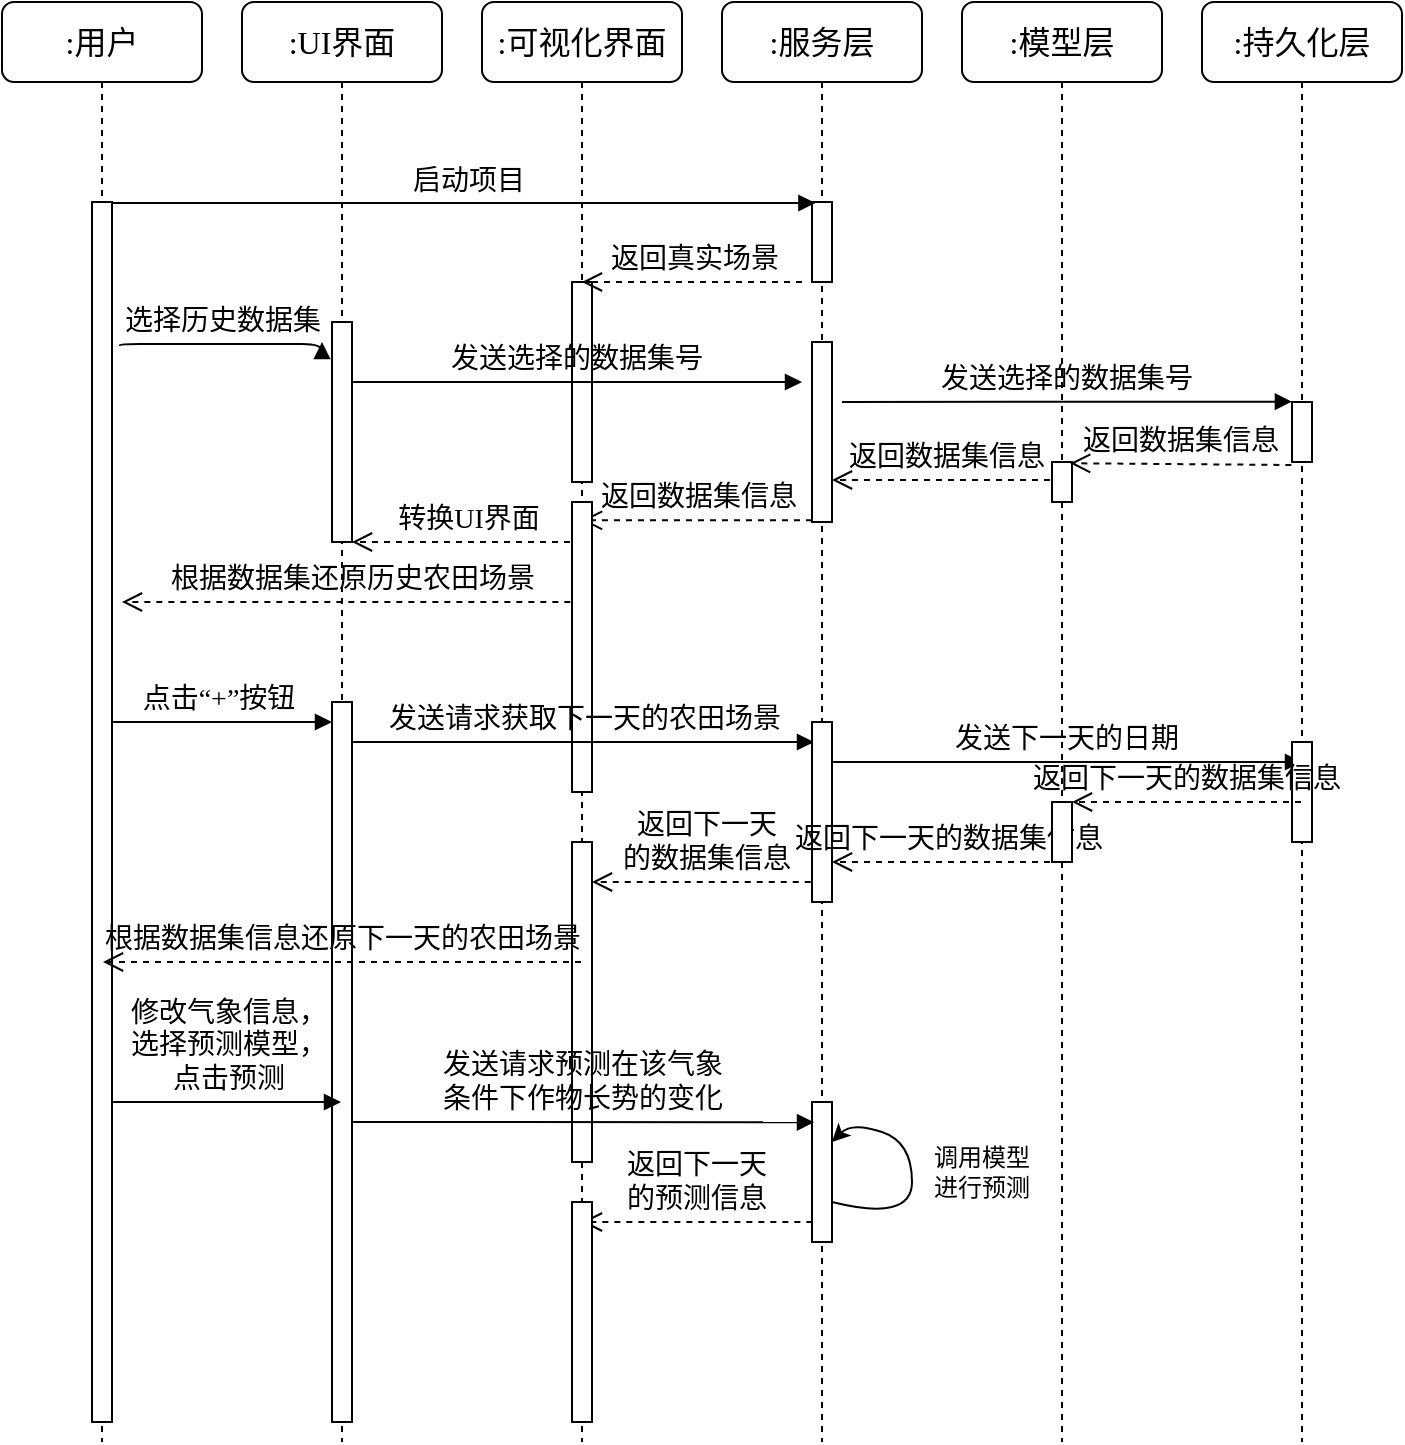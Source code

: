 <mxfile version="24.3.1" type="github">
  <diagram name="Page-1" id="13e1069c-82ec-6db2-03f1-153e76fe0fe0">
    <mxGraphModel dx="690" dy="398" grid="1" gridSize="10" guides="1" tooltips="1" connect="1" arrows="1" fold="1" page="1" pageScale="1" pageWidth="1100" pageHeight="850" background="none" math="0" shadow="0">
      <root>
        <mxCell id="0" />
        <mxCell id="1" parent="0" />
        <mxCell id="7baba1c4bc27f4b0-2" value="&lt;font style=&quot;font-size: 16px;&quot;&gt;:UI界面&lt;/font&gt;" style="shape=umlLifeline;perimeter=lifelinePerimeter;whiteSpace=wrap;html=1;container=1;collapsible=0;recursiveResize=0;outlineConnect=0;rounded=1;shadow=0;comic=0;labelBackgroundColor=none;strokeWidth=1;fontFamily=Verdana;fontSize=12;align=center;" parent="1" vertex="1">
          <mxGeometry x="240" y="80" width="100" height="720" as="geometry" />
        </mxCell>
        <mxCell id="7baba1c4bc27f4b0-10" value="" style="html=1;points=[];perimeter=orthogonalPerimeter;rounded=0;shadow=0;comic=0;labelBackgroundColor=none;strokeWidth=1;fontFamily=Verdana;fontSize=12;align=center;" parent="7baba1c4bc27f4b0-2" vertex="1">
          <mxGeometry x="45" y="160" width="10" height="110" as="geometry" />
        </mxCell>
        <mxCell id="tDSSOY3JjB5FIB1IRcV5-15" value="&lt;font style=&quot;font-size: 14px;&quot;&gt;转换UI界面&lt;/font&gt;" style="html=1;verticalAlign=bottom;endArrow=open;dashed=1;endSize=8;labelBackgroundColor=none;fontFamily=Verdana;fontSize=12;" edge="1" parent="7baba1c4bc27f4b0-2">
          <mxGeometry relative="1" as="geometry">
            <mxPoint x="55.004" y="270" as="targetPoint" />
            <mxPoint x="170" y="270" as="sourcePoint" />
          </mxGeometry>
        </mxCell>
        <mxCell id="tDSSOY3JjB5FIB1IRcV5-16" value="&lt;span style=&quot;font-size: 14px;&quot;&gt;根据数据集还原历史农田场景&lt;/span&gt;" style="html=1;verticalAlign=bottom;endArrow=open;dashed=1;endSize=8;labelBackgroundColor=none;fontFamily=Verdana;fontSize=12;" edge="1" parent="7baba1c4bc27f4b0-2">
          <mxGeometry relative="1" as="geometry">
            <mxPoint x="-60" y="300" as="targetPoint" />
            <mxPoint x="170.17" y="300" as="sourcePoint" />
          </mxGeometry>
        </mxCell>
        <mxCell id="tDSSOY3JjB5FIB1IRcV5-17" value="" style="html=1;points=[];perimeter=orthogonalPerimeter;rounded=0;shadow=0;comic=0;labelBackgroundColor=none;strokeWidth=1;fontFamily=Verdana;fontSize=12;align=center;" vertex="1" parent="7baba1c4bc27f4b0-2">
          <mxGeometry x="45" y="350" width="10" height="360" as="geometry" />
        </mxCell>
        <mxCell id="7baba1c4bc27f4b0-23" value="&lt;font style=&quot;font-size: 14px;&quot;&gt;点击“+”按钮&lt;/font&gt;" style="html=1;verticalAlign=bottom;endArrow=block;labelBackgroundColor=none;fontFamily=Verdana;fontSize=12;" parent="7baba1c4bc27f4b0-2" edge="1">
          <mxGeometry relative="1" as="geometry">
            <mxPoint x="-69.5" y="360" as="sourcePoint" />
            <mxPoint x="45" y="360" as="targetPoint" />
          </mxGeometry>
        </mxCell>
        <mxCell id="7baba1c4bc27f4b0-3" value="&lt;font style=&quot;font-size: 16px;&quot;&gt;:可视化界面&lt;/font&gt;" style="shape=umlLifeline;perimeter=lifelinePerimeter;whiteSpace=wrap;html=1;container=1;collapsible=0;recursiveResize=0;outlineConnect=0;rounded=1;shadow=0;comic=0;labelBackgroundColor=none;strokeWidth=1;fontFamily=Verdana;fontSize=12;align=center;" parent="1" vertex="1">
          <mxGeometry x="360" y="80" width="100" height="720" as="geometry" />
        </mxCell>
        <mxCell id="7baba1c4bc27f4b0-13" value="" style="html=1;points=[];perimeter=orthogonalPerimeter;rounded=0;shadow=0;comic=0;labelBackgroundColor=none;strokeWidth=1;fontFamily=Verdana;fontSize=12;align=center;" parent="7baba1c4bc27f4b0-3" vertex="1">
          <mxGeometry x="45" y="140" width="10" height="100" as="geometry" />
        </mxCell>
        <mxCell id="tDSSOY3JjB5FIB1IRcV5-13" value="&lt;font style=&quot;font-size: 14px;&quot;&gt;返回数据集信息&lt;/font&gt;" style="html=1;verticalAlign=bottom;endArrow=open;dashed=1;endSize=8;exitX=0;exitY=0.95;labelBackgroundColor=none;fontFamily=Verdana;fontSize=12;" edge="1" parent="7baba1c4bc27f4b0-3">
          <mxGeometry relative="1" as="geometry">
            <mxPoint x="50.024" y="259.17" as="targetPoint" />
            <mxPoint x="165" y="259.17" as="sourcePoint" />
          </mxGeometry>
        </mxCell>
        <mxCell id="tDSSOY3JjB5FIB1IRcV5-25" value="" style="html=1;points=[];perimeter=orthogonalPerimeter;rounded=0;shadow=0;comic=0;labelBackgroundColor=none;strokeWidth=1;fontFamily=Verdana;fontSize=12;align=center;" vertex="1" parent="7baba1c4bc27f4b0-3">
          <mxGeometry x="45" y="420" width="10" height="160" as="geometry" />
        </mxCell>
        <mxCell id="tDSSOY3JjB5FIB1IRcV5-24" value="&lt;span style=&quot;font-size: 14px;&quot;&gt;返回下一天&lt;/span&gt;&lt;div&gt;&lt;span style=&quot;font-size: 14px;&quot;&gt;的数据集信息&lt;/span&gt;&lt;/div&gt;" style="html=1;verticalAlign=bottom;endArrow=open;dashed=1;endSize=8;labelBackgroundColor=none;fontFamily=Verdana;fontSize=12;" edge="1" parent="7baba1c4bc27f4b0-3">
          <mxGeometry x="0.004" relative="1" as="geometry">
            <mxPoint x="55.0" y="440" as="targetPoint" />
            <mxPoint x="170.36" y="440" as="sourcePoint" />
            <mxPoint as="offset" />
          </mxGeometry>
        </mxCell>
        <mxCell id="tDSSOY3JjB5FIB1IRcV5-30" value="" style="html=1;points=[];perimeter=orthogonalPerimeter;rounded=0;shadow=0;comic=0;labelBackgroundColor=none;strokeWidth=1;fontFamily=Verdana;fontSize=12;align=center;" vertex="1" parent="7baba1c4bc27f4b0-3">
          <mxGeometry x="45" y="250" width="10" height="145" as="geometry" />
        </mxCell>
        <mxCell id="tDSSOY3JjB5FIB1IRcV5-29" value="&lt;font style=&quot;font-size: 14px;&quot;&gt;发送请求获取下一天的农田场景&lt;/font&gt;" style="html=1;verticalAlign=bottom;endArrow=block;labelBackgroundColor=none;fontFamily=Verdana;fontSize=12;entryX=0.067;entryY=0.244;entryDx=0;entryDy=0;entryPerimeter=0;" edge="1" parent="7baba1c4bc27f4b0-3">
          <mxGeometry relative="1" as="geometry">
            <mxPoint x="-65" y="370" as="sourcePoint" />
            <mxPoint x="166" y="370" as="targetPoint" />
            <mxPoint as="offset" />
          </mxGeometry>
        </mxCell>
        <mxCell id="tDSSOY3JjB5FIB1IRcV5-36" value="&lt;span style=&quot;font-size: 14px;&quot;&gt;返回下一天&lt;/span&gt;&lt;div&gt;&lt;span style=&quot;font-size: 14px;&quot;&gt;的预测信息&lt;/span&gt;&lt;/div&gt;" style="html=1;verticalAlign=bottom;endArrow=open;dashed=1;endSize=8;labelBackgroundColor=none;fontFamily=Verdana;fontSize=12;" edge="1" parent="7baba1c4bc27f4b0-3">
          <mxGeometry x="0.004" relative="1" as="geometry">
            <mxPoint x="50" y="610" as="targetPoint" />
            <mxPoint x="165.17" y="610" as="sourcePoint" />
            <mxPoint as="offset" />
          </mxGeometry>
        </mxCell>
        <mxCell id="7baba1c4bc27f4b0-4" value="&lt;font style=&quot;font-size: 16px;&quot;&gt;:服务层&lt;/font&gt;" style="shape=umlLifeline;perimeter=lifelinePerimeter;whiteSpace=wrap;html=1;container=1;collapsible=0;recursiveResize=0;outlineConnect=0;rounded=1;shadow=0;comic=0;labelBackgroundColor=none;strokeWidth=1;fontFamily=Verdana;fontSize=12;align=center;" parent="1" vertex="1">
          <mxGeometry x="480" y="80" width="100" height="720" as="geometry" />
        </mxCell>
        <mxCell id="7baba1c4bc27f4b0-16" value="" style="html=1;points=[];perimeter=orthogonalPerimeter;rounded=0;shadow=0;comic=0;labelBackgroundColor=none;strokeWidth=1;fontFamily=Verdana;fontSize=12;align=center;" parent="7baba1c4bc27f4b0-4" vertex="1">
          <mxGeometry x="45" y="100" width="10" height="40" as="geometry" />
        </mxCell>
        <mxCell id="tDSSOY3JjB5FIB1IRcV5-3" value="" style="html=1;points=[];perimeter=orthogonalPerimeter;rounded=0;shadow=0;comic=0;labelBackgroundColor=none;strokeWidth=1;fontFamily=Verdana;fontSize=12;align=center;" vertex="1" parent="7baba1c4bc27f4b0-4">
          <mxGeometry x="45" y="170" width="10" height="90" as="geometry" />
        </mxCell>
        <mxCell id="tDSSOY3JjB5FIB1IRcV5-12" value="&lt;font style=&quot;font-size: 14px;&quot;&gt;返回数据集信息&lt;/font&gt;" style="html=1;verticalAlign=bottom;endArrow=open;dashed=1;endSize=8;exitX=0;exitY=0.95;labelBackgroundColor=none;fontFamily=Verdana;fontSize=12;" edge="1" parent="7baba1c4bc27f4b0-4">
          <mxGeometry x="-0.004" relative="1" as="geometry">
            <mxPoint x="55.004" y="239" as="targetPoint" />
            <mxPoint x="169.98" y="239" as="sourcePoint" />
            <mxPoint as="offset" />
          </mxGeometry>
        </mxCell>
        <mxCell id="tDSSOY3JjB5FIB1IRcV5-20" value="" style="html=1;points=[];perimeter=orthogonalPerimeter;rounded=0;shadow=0;comic=0;labelBackgroundColor=none;strokeWidth=1;fontFamily=Verdana;fontSize=12;align=center;" vertex="1" parent="7baba1c4bc27f4b0-4">
          <mxGeometry x="45" y="360" width="10" height="90" as="geometry" />
        </mxCell>
        <mxCell id="tDSSOY3JjB5FIB1IRcV5-21" value="&lt;font style=&quot;font-size: 14px;&quot;&gt;发送下一天的日期&lt;/font&gt;" style="html=1;verticalAlign=bottom;endArrow=block;labelBackgroundColor=none;fontFamily=Verdana;fontSize=12;entryX=0.5;entryY=0.2;entryDx=0;entryDy=0;entryPerimeter=0;" edge="1" parent="7baba1c4bc27f4b0-4" target="tDSSOY3JjB5FIB1IRcV5-22">
          <mxGeometry x="-0.003" relative="1" as="geometry">
            <mxPoint x="55" y="380" as="sourcePoint" />
            <mxPoint x="280" y="380" as="targetPoint" />
            <mxPoint as="offset" />
          </mxGeometry>
        </mxCell>
        <mxCell id="tDSSOY3JjB5FIB1IRcV5-31" value="" style="html=1;points=[];perimeter=orthogonalPerimeter;rounded=0;shadow=0;comic=0;labelBackgroundColor=none;strokeWidth=1;fontFamily=Verdana;fontSize=12;align=center;" vertex="1" parent="7baba1c4bc27f4b0-4">
          <mxGeometry x="45" y="550" width="10" height="70" as="geometry" />
        </mxCell>
        <mxCell id="tDSSOY3JjB5FIB1IRcV5-34" value="" style="curved=1;endArrow=classic;html=1;rounded=0;" edge="1" parent="7baba1c4bc27f4b0-4">
          <mxGeometry width="50" height="50" relative="1" as="geometry">
            <mxPoint x="55" y="600" as="sourcePoint" />
            <mxPoint x="55" y="570" as="targetPoint" />
            <Array as="points">
              <mxPoint x="95" y="610" />
              <mxPoint x="95" y="570" />
              <mxPoint x="65" y="560" />
            </Array>
          </mxGeometry>
        </mxCell>
        <mxCell id="tDSSOY3JjB5FIB1IRcV5-40" value="&lt;span style=&quot;font-size: 14px;&quot;&gt;返回下一天的数据集信息&lt;/span&gt;" style="html=1;verticalAlign=bottom;endArrow=open;dashed=1;endSize=8;labelBackgroundColor=none;fontFamily=Verdana;fontSize=12;" edge="1" parent="7baba1c4bc27f4b0-4">
          <mxGeometry x="0.001" relative="1" as="geometry">
            <mxPoint x="55" y="430" as="targetPoint" />
            <mxPoint x="170" y="430" as="sourcePoint" />
            <mxPoint as="offset" />
          </mxGeometry>
        </mxCell>
        <mxCell id="7baba1c4bc27f4b0-5" value="&lt;font style=&quot;font-size: 16px;&quot;&gt;:模型层&lt;/font&gt;" style="shape=umlLifeline;perimeter=lifelinePerimeter;whiteSpace=wrap;html=1;container=1;collapsible=0;recursiveResize=0;outlineConnect=0;rounded=1;shadow=0;comic=0;labelBackgroundColor=none;strokeWidth=1;fontFamily=Verdana;fontSize=12;align=center;" parent="1" vertex="1">
          <mxGeometry x="600" y="80" width="100" height="720" as="geometry" />
        </mxCell>
        <mxCell id="7baba1c4bc27f4b0-19" value="" style="html=1;points=[];perimeter=orthogonalPerimeter;rounded=0;shadow=0;comic=0;labelBackgroundColor=none;strokeWidth=1;fontFamily=Verdana;fontSize=12;align=center;" parent="7baba1c4bc27f4b0-5" vertex="1">
          <mxGeometry x="45" y="230" width="10" height="20" as="geometry" />
        </mxCell>
        <mxCell id="tDSSOY3JjB5FIB1IRcV5-35" value="调用模型进行预测" style="text;html=1;align=center;verticalAlign=middle;whiteSpace=wrap;rounded=0;" vertex="1" parent="7baba1c4bc27f4b0-5">
          <mxGeometry x="-20" y="570" width="60" height="30" as="geometry" />
        </mxCell>
        <mxCell id="tDSSOY3JjB5FIB1IRcV5-38" value="" style="html=1;points=[];perimeter=orthogonalPerimeter;rounded=0;shadow=0;comic=0;labelBackgroundColor=none;strokeWidth=1;fontFamily=Verdana;fontSize=12;align=center;" vertex="1" parent="7baba1c4bc27f4b0-5">
          <mxGeometry x="45" y="400" width="10" height="30" as="geometry" />
        </mxCell>
        <mxCell id="7baba1c4bc27f4b0-6" value="&lt;font style=&quot;font-size: 16px;&quot;&gt;:持久化层&lt;/font&gt;" style="shape=umlLifeline;perimeter=lifelinePerimeter;whiteSpace=wrap;html=1;container=1;collapsible=0;recursiveResize=0;outlineConnect=0;rounded=1;shadow=0;comic=0;labelBackgroundColor=none;strokeWidth=1;fontFamily=Verdana;fontSize=12;align=center;" parent="1" vertex="1">
          <mxGeometry x="720" y="80" width="100" height="720" as="geometry" />
        </mxCell>
        <mxCell id="tDSSOY3JjB5FIB1IRcV5-8" value="" style="html=1;points=[];perimeter=orthogonalPerimeter;rounded=0;shadow=0;comic=0;labelBackgroundColor=none;strokeWidth=1;fontFamily=Verdana;fontSize=12;align=center;" vertex="1" parent="7baba1c4bc27f4b0-6">
          <mxGeometry x="45" y="200" width="10" height="30" as="geometry" />
        </mxCell>
        <mxCell id="tDSSOY3JjB5FIB1IRcV5-22" value="" style="html=1;points=[];perimeter=orthogonalPerimeter;rounded=0;shadow=0;comic=0;labelBackgroundColor=none;strokeWidth=1;fontFamily=Verdana;fontSize=12;align=center;" vertex="1" parent="7baba1c4bc27f4b0-6">
          <mxGeometry x="45" y="370" width="10" height="50" as="geometry" />
        </mxCell>
        <mxCell id="7baba1c4bc27f4b0-8" value="&lt;font style=&quot;font-size: 16px;&quot;&gt;:用户&lt;/font&gt;" style="shape=umlLifeline;perimeter=lifelinePerimeter;whiteSpace=wrap;html=1;container=1;collapsible=0;recursiveResize=0;outlineConnect=0;rounded=1;shadow=0;comic=0;labelBackgroundColor=none;strokeWidth=1;fontFamily=Verdana;fontSize=12;align=center;" parent="1" vertex="1">
          <mxGeometry x="120" y="80" width="100" height="720" as="geometry" />
        </mxCell>
        <mxCell id="7baba1c4bc27f4b0-9" value="" style="html=1;points=[];perimeter=orthogonalPerimeter;rounded=0;shadow=0;comic=0;labelBackgroundColor=none;strokeWidth=1;fontFamily=Verdana;fontSize=12;align=center;" parent="7baba1c4bc27f4b0-8" vertex="1">
          <mxGeometry x="45" y="100" width="10" height="610" as="geometry" />
        </mxCell>
        <mxCell id="tDSSOY3JjB5FIB1IRcV5-27" value="&lt;span style=&quot;font-size: 14px;&quot;&gt;修改气象信息，&lt;/span&gt;&lt;div&gt;&lt;span style=&quot;font-size: 14px;&quot;&gt;选择预测模型，&lt;/span&gt;&lt;/div&gt;&lt;div&gt;&lt;span style=&quot;font-size: 14px;&quot;&gt;点击预测&lt;/span&gt;&lt;/div&gt;" style="html=1;verticalAlign=bottom;endArrow=block;labelBackgroundColor=none;fontFamily=Verdana;fontSize=12;" edge="1" parent="7baba1c4bc27f4b0-8">
          <mxGeometry relative="1" as="geometry">
            <mxPoint x="55" y="550" as="sourcePoint" />
            <mxPoint x="169.5" y="550" as="targetPoint" />
          </mxGeometry>
        </mxCell>
        <mxCell id="7baba1c4bc27f4b0-11" value="&lt;font style=&quot;font-size: 14px;&quot;&gt;启动项目&lt;/font&gt;" style="html=1;verticalAlign=bottom;endArrow=block;labelBackgroundColor=none;fontFamily=Verdana;fontSize=12;edgeStyle=elbowEdgeStyle;elbow=vertical;entryX=0.171;entryY=0.013;entryDx=0;entryDy=0;entryPerimeter=0;" parent="1" source="7baba1c4bc27f4b0-9" target="7baba1c4bc27f4b0-16" edge="1">
          <mxGeometry x="0.008" relative="1" as="geometry">
            <mxPoint x="220" y="190" as="sourcePoint" />
            <mxPoint x="250" y="180" as="targetPoint" />
            <mxPoint as="offset" />
          </mxGeometry>
        </mxCell>
        <mxCell id="tDSSOY3JjB5FIB1IRcV5-1" value="&lt;font style=&quot;font-size: 14px;&quot;&gt;返回真实场景&lt;/font&gt;" style="html=1;verticalAlign=bottom;endArrow=open;dashed=1;endSize=8;labelBackgroundColor=none;fontFamily=Verdana;fontSize=12;" edge="1" parent="1" target="7baba1c4bc27f4b0-3">
          <mxGeometry x="-0.008" relative="1" as="geometry">
            <mxPoint x="155" y="220" as="targetPoint" />
            <mxPoint x="520" y="220" as="sourcePoint" />
            <Array as="points">
              <mxPoint x="520" y="220" />
            </Array>
            <mxPoint as="offset" />
          </mxGeometry>
        </mxCell>
        <mxCell id="tDSSOY3JjB5FIB1IRcV5-4" value="&lt;font style=&quot;font-size: 14px;&quot;&gt;发送选择的数据集号&lt;/font&gt;" style="html=1;verticalAlign=bottom;endArrow=block;labelBackgroundColor=none;fontFamily=Verdana;fontSize=12;" edge="1" parent="1">
          <mxGeometry x="-0.003" relative="1" as="geometry">
            <mxPoint x="295" y="270" as="sourcePoint" />
            <mxPoint x="520" y="270" as="targetPoint" />
            <mxPoint as="offset" />
          </mxGeometry>
        </mxCell>
        <mxCell id="tDSSOY3JjB5FIB1IRcV5-7" value="&lt;font style=&quot;font-size: 14px;&quot;&gt;发送选择的数据集号&lt;/font&gt;" style="html=1;verticalAlign=bottom;endArrow=block;labelBackgroundColor=none;fontFamily=Verdana;fontSize=12;entryX=-0.004;entryY=-0.006;entryDx=0;entryDy=0;entryPerimeter=0;" edge="1" parent="1" target="tDSSOY3JjB5FIB1IRcV5-8">
          <mxGeometry x="-0.003" relative="1" as="geometry">
            <mxPoint x="540" y="280" as="sourcePoint" />
            <mxPoint x="860" y="280" as="targetPoint" />
            <mxPoint as="offset" />
          </mxGeometry>
        </mxCell>
        <mxCell id="tDSSOY3JjB5FIB1IRcV5-2" value="&lt;font style=&quot;font-size: 14px;&quot;&gt;选择历史数据集&lt;/font&gt;" style="html=1;verticalAlign=bottom;endArrow=block;labelBackgroundColor=none;fontFamily=Verdana;fontSize=12;edgeStyle=elbowEdgeStyle;elbow=vertical;" edge="1" parent="1">
          <mxGeometry x="0.0" relative="1" as="geometry">
            <mxPoint x="179" y="252" as="sourcePoint" />
            <mxPoint x="280" y="250" as="targetPoint" />
            <mxPoint as="offset" />
          </mxGeometry>
        </mxCell>
        <mxCell id="tDSSOY3JjB5FIB1IRcV5-9" value="&lt;font style=&quot;font-size: 14px;&quot;&gt;返回数据集信息&lt;/font&gt;" style="html=1;verticalAlign=bottom;endArrow=open;dashed=1;endSize=8;labelBackgroundColor=none;fontFamily=Verdana;fontSize=12;entryX=0.906;entryY=0.031;entryDx=0;entryDy=0;entryPerimeter=0;exitX=-0.033;exitY=1.05;exitDx=0;exitDy=0;exitPerimeter=0;" edge="1" parent="1" source="tDSSOY3JjB5FIB1IRcV5-8" target="7baba1c4bc27f4b0-19">
          <mxGeometry relative="1" as="geometry">
            <mxPoint x="690" y="320" as="targetPoint" />
            <mxPoint x="770" y="321" as="sourcePoint" />
          </mxGeometry>
        </mxCell>
        <mxCell id="tDSSOY3JjB5FIB1IRcV5-26" value="&lt;span style=&quot;font-size: 14px;&quot;&gt;根据数据集信息还原下一天的农田场景&lt;/span&gt;" style="html=1;verticalAlign=bottom;endArrow=open;dashed=1;endSize=8;labelBackgroundColor=none;fontFamily=Verdana;fontSize=12;" edge="1" parent="1" source="7baba1c4bc27f4b0-3">
          <mxGeometry relative="1" as="geometry">
            <mxPoint x="170.504" y="560" as="targetPoint" />
            <mxPoint x="285" y="560" as="sourcePoint" />
          </mxGeometry>
        </mxCell>
        <mxCell id="tDSSOY3JjB5FIB1IRcV5-19" value="&lt;font style=&quot;font-size: 14px;&quot;&gt;发送请求预测在该气象&lt;/font&gt;&lt;div&gt;&lt;font style=&quot;font-size: 14px;&quot;&gt;条件下作物长势的变化&lt;/font&gt;&lt;/div&gt;" style="html=1;verticalAlign=bottom;endArrow=block;labelBackgroundColor=none;fontFamily=Verdana;fontSize=12;entryX=0.1;entryY=0.145;entryDx=0;entryDy=0;entryPerimeter=0;" edge="1" parent="1" target="tDSSOY3JjB5FIB1IRcV5-31">
          <mxGeometry relative="1" as="geometry">
            <mxPoint x="295" y="640" as="sourcePoint" />
            <mxPoint x="520" y="640" as="targetPoint" />
            <mxPoint as="offset" />
          </mxGeometry>
        </mxCell>
        <mxCell id="tDSSOY3JjB5FIB1IRcV5-37" value="" style="html=1;points=[];perimeter=orthogonalPerimeter;rounded=0;shadow=0;comic=0;labelBackgroundColor=none;strokeWidth=1;fontFamily=Verdana;fontSize=12;align=center;" vertex="1" parent="1">
          <mxGeometry x="405" y="680" width="10" height="110" as="geometry" />
        </mxCell>
        <mxCell id="tDSSOY3JjB5FIB1IRcV5-23" value="&lt;span style=&quot;font-size: 14px;&quot;&gt;返回下一天的数据集信息&lt;/span&gt;" style="html=1;verticalAlign=bottom;endArrow=open;dashed=1;endSize=8;labelBackgroundColor=none;fontFamily=Verdana;fontSize=12;" edge="1" parent="1" source="7baba1c4bc27f4b0-6" target="tDSSOY3JjB5FIB1IRcV5-38">
          <mxGeometry x="0.001" relative="1" as="geometry">
            <mxPoint x="660" y="490" as="targetPoint" />
            <mxPoint x="730" y="490" as="sourcePoint" />
            <mxPoint as="offset" />
          </mxGeometry>
        </mxCell>
      </root>
    </mxGraphModel>
  </diagram>
</mxfile>
